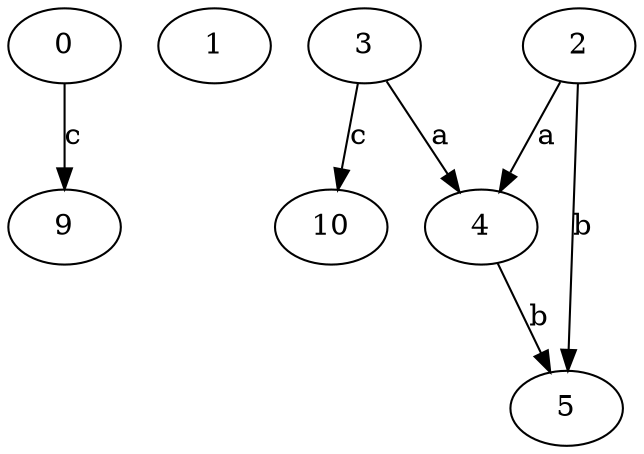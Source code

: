 strict digraph  {
0;
1;
3;
2;
4;
5;
9;
10;
0 -> 9  [label=c];
3 -> 4  [label=a];
3 -> 10  [label=c];
2 -> 4  [label=a];
2 -> 5  [label=b];
4 -> 5  [label=b];
}
